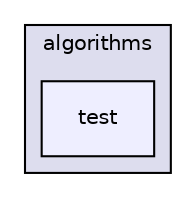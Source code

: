 digraph "quetzal/modules/coalescence/algorithms/test" {
  compound=true
  node [ fontsize="10", fontname="Helvetica"];
  edge [ labelfontsize="10", labelfontname="Helvetica"];
  subgraph clusterdir_5d08ec2029f87ad7effa1aa3a39a55c7 {
    graph [ bgcolor="#ddddee", pencolor="black", label="algorithms" fontname="Helvetica", fontsize="10", URL="dir_5d08ec2029f87ad7effa1aa3a39a55c7.html"]
  dir_6615c8acad2e8eea9168607b0ab5fbe9 [shape=box, label="test", style="filled", fillcolor="#eeeeff", pencolor="black", URL="dir_6615c8acad2e8eea9168607b0ab5fbe9.html"];
  }
}
